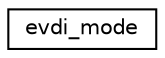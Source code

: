 digraph "圖形化之類別階層"
{
 // LATEX_PDF_SIZE
  edge [fontname="Helvetica",fontsize="10",labelfontname="Helvetica",labelfontsize="10"];
  node [fontname="Helvetica",fontsize="10",shape=record];
  rankdir="LR";
  Node0 [label="evdi_mode",height=0.2,width=0.4,color="black", fillcolor="white", style="filled",URL="$structevdi__mode.html",tooltip=" "];
}
